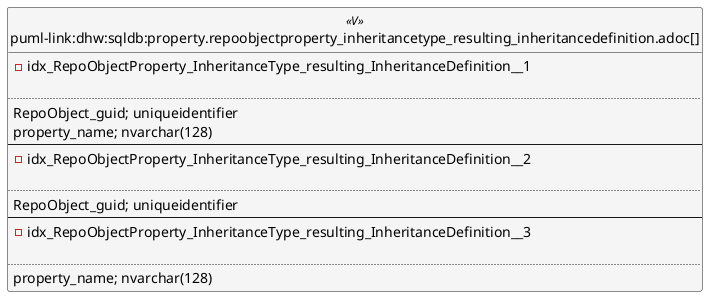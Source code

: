 @startuml
left to right direction
'top to bottom direction
hide circle
'avoide "." issues:
set namespaceSeparator none


skinparam class {
  BackgroundColor White
  BackgroundColor<<FN>> Yellow
  BackgroundColor<<FS>> Yellow
  BackgroundColor<<FT>> LightGray
  BackgroundColor<<IF>> Yellow
  BackgroundColor<<IS>> Yellow
  BackgroundColor<<P>> Aqua
  BackgroundColor<<PC>> Aqua
  BackgroundColor<<SN>> Yellow
  BackgroundColor<<SO>> SlateBlue
  BackgroundColor<<TF>> LightGray
  BackgroundColor<<TR>> Tomato
  BackgroundColor<<U>> White
  BackgroundColor<<V>> WhiteSmoke
  BackgroundColor<<X>> Aqua
  BackgroundColor<<external>> AliceBlue
}


entity "puml-link:dhw:sqldb:property.repoobjectproperty_inheritancetype_resulting_inheritancedefinition.adoc[]" as property.RepoObjectProperty_InheritanceType_resulting_InheritanceDefinition << V >> {
- idx_RepoObjectProperty_InheritanceType_resulting_InheritanceDefinition__1

..
RepoObject_guid; uniqueidentifier
property_name; nvarchar(128)
--
- idx_RepoObjectProperty_InheritanceType_resulting_InheritanceDefinition__2

..
RepoObject_guid; uniqueidentifier
--
- idx_RepoObjectProperty_InheritanceType_resulting_InheritanceDefinition__3

..
property_name; nvarchar(128)
}


@enduml

